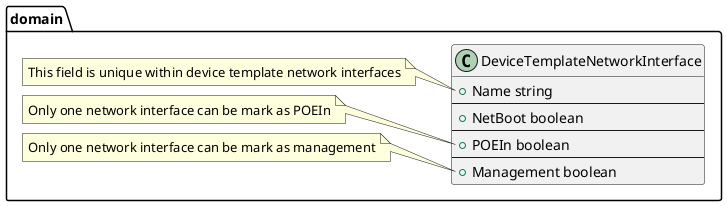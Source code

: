 @startuml DeviceTemplateNetworkInterface

package domain {
    class DeviceTemplateNetworkInterface {
        +Name string
        --
        +NetBoot boolean
        --
        +POEIn boolean
        --
        +Management boolean
    }
    note left of DeviceTemplateNetworkInterface::Name
      This field is unique within device template network interfaces
    end note

    note left of DeviceTemplateNetworkInterface::POEIn
      Only one network interface can be mark as POEIn
    end note

    note left of DeviceTemplateNetworkInterface::Management
      Only one network interface can be mark as management
    end note
}

@enduml

